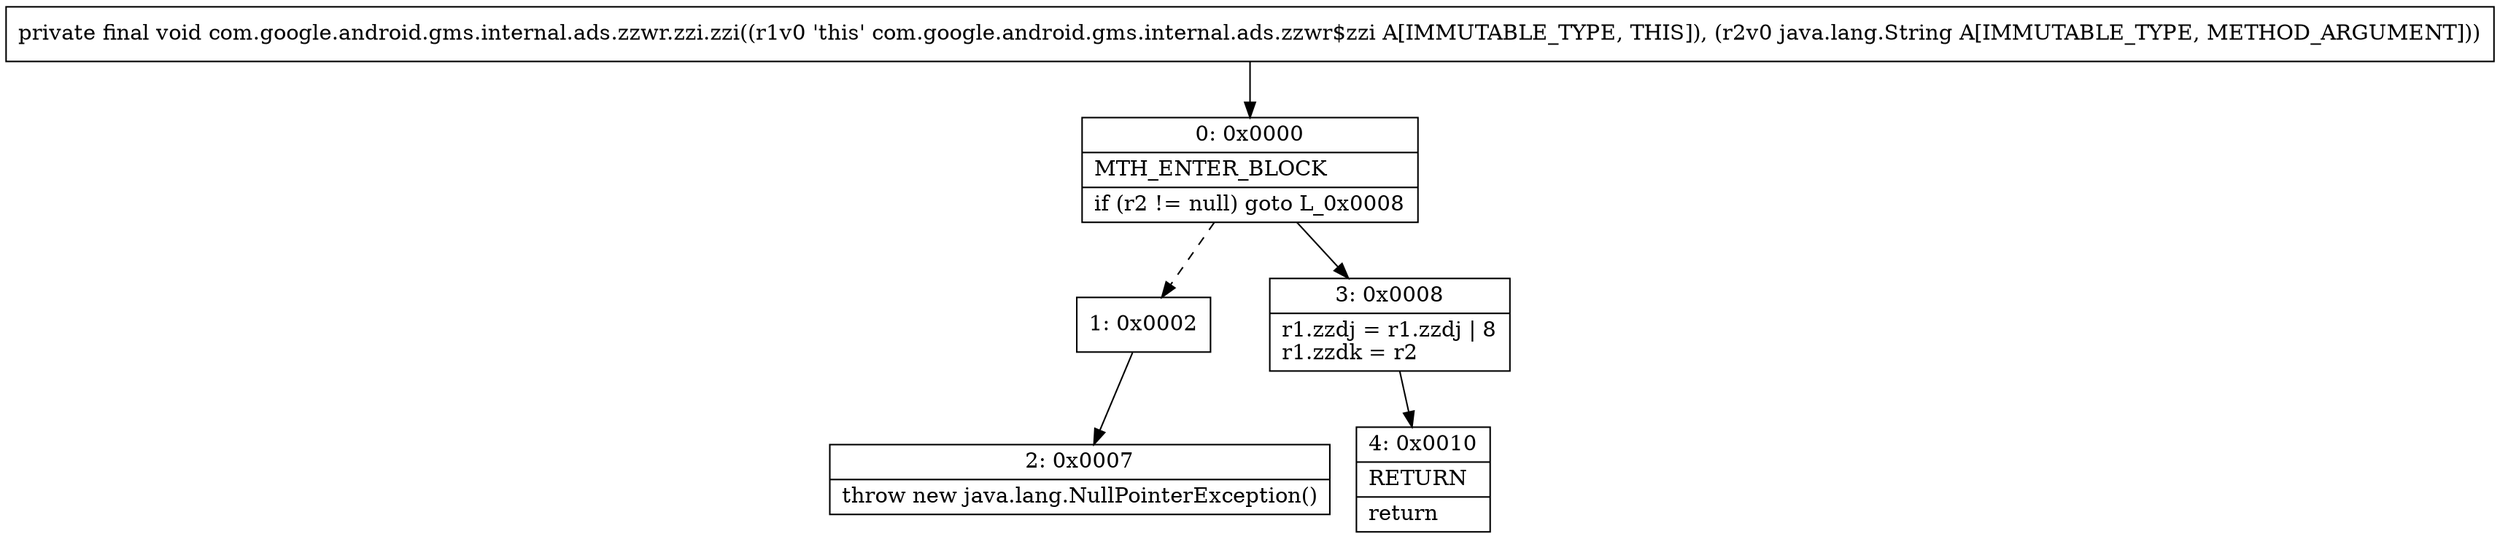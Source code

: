 digraph "CFG forcom.google.android.gms.internal.ads.zzwr.zzi.zzi(Ljava\/lang\/String;)V" {
Node_0 [shape=record,label="{0\:\ 0x0000|MTH_ENTER_BLOCK\l|if (r2 != null) goto L_0x0008\l}"];
Node_1 [shape=record,label="{1\:\ 0x0002}"];
Node_2 [shape=record,label="{2\:\ 0x0007|throw new java.lang.NullPointerException()\l}"];
Node_3 [shape=record,label="{3\:\ 0x0008|r1.zzdj = r1.zzdj \| 8\lr1.zzdk = r2\l}"];
Node_4 [shape=record,label="{4\:\ 0x0010|RETURN\l|return\l}"];
MethodNode[shape=record,label="{private final void com.google.android.gms.internal.ads.zzwr.zzi.zzi((r1v0 'this' com.google.android.gms.internal.ads.zzwr$zzi A[IMMUTABLE_TYPE, THIS]), (r2v0 java.lang.String A[IMMUTABLE_TYPE, METHOD_ARGUMENT])) }"];
MethodNode -> Node_0;
Node_0 -> Node_1[style=dashed];
Node_0 -> Node_3;
Node_1 -> Node_2;
Node_3 -> Node_4;
}

